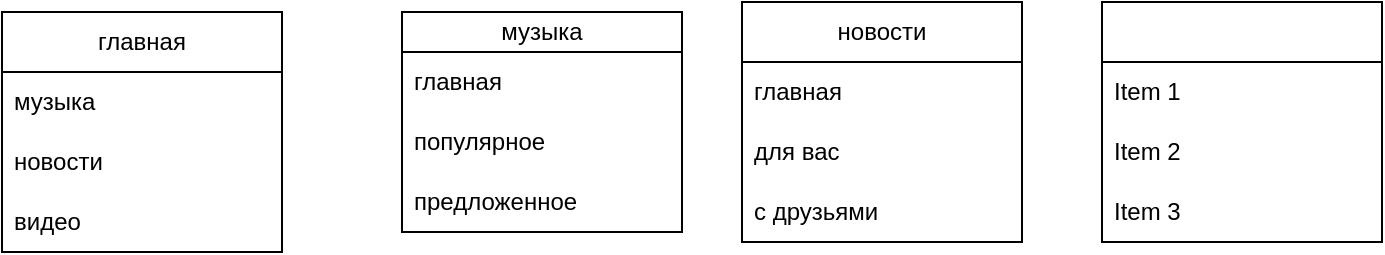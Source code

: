 <mxfile version="24.2.2" type="github">
  <diagram name="Страница — 1" id="sZy3e_lb9Dm8Uc_xsRiK">
    <mxGraphModel dx="1386" dy="791" grid="1" gridSize="10" guides="1" tooltips="1" connect="1" arrows="1" fold="1" page="1" pageScale="1" pageWidth="827" pageHeight="1169" math="0" shadow="0">
      <root>
        <mxCell id="0" />
        <mxCell id="1" parent="0" />
        <mxCell id="pZ31fP2sA7G15SQmY9cT-3" value="главная" style="swimlane;fontStyle=0;childLayout=stackLayout;horizontal=1;startSize=30;horizontalStack=0;resizeParent=1;resizeParentMax=0;resizeLast=0;collapsible=1;marginBottom=0;whiteSpace=wrap;html=1;" vertex="1" parent="1">
          <mxGeometry x="110" y="130" width="140" height="120" as="geometry" />
        </mxCell>
        <mxCell id="pZ31fP2sA7G15SQmY9cT-4" value="музыка" style="text;strokeColor=none;fillColor=none;align=left;verticalAlign=middle;spacingLeft=4;spacingRight=4;overflow=hidden;points=[[0,0.5],[1,0.5]];portConstraint=eastwest;rotatable=0;whiteSpace=wrap;html=1;" vertex="1" parent="pZ31fP2sA7G15SQmY9cT-3">
          <mxGeometry y="30" width="140" height="30" as="geometry" />
        </mxCell>
        <mxCell id="pZ31fP2sA7G15SQmY9cT-5" value="новости" style="text;strokeColor=none;fillColor=none;align=left;verticalAlign=middle;spacingLeft=4;spacingRight=4;overflow=hidden;points=[[0,0.5],[1,0.5]];portConstraint=eastwest;rotatable=0;whiteSpace=wrap;html=1;" vertex="1" parent="pZ31fP2sA7G15SQmY9cT-3">
          <mxGeometry y="60" width="140" height="30" as="geometry" />
        </mxCell>
        <mxCell id="pZ31fP2sA7G15SQmY9cT-6" value="видео" style="text;strokeColor=none;fillColor=none;align=left;verticalAlign=middle;spacingLeft=4;spacingRight=4;overflow=hidden;points=[[0,0.5],[1,0.5]];portConstraint=eastwest;rotatable=0;whiteSpace=wrap;html=1;" vertex="1" parent="pZ31fP2sA7G15SQmY9cT-3">
          <mxGeometry y="90" width="140" height="30" as="geometry" />
        </mxCell>
        <mxCell id="pZ31fP2sA7G15SQmY9cT-7" value="музыка" style="swimlane;fontStyle=0;childLayout=stackLayout;horizontal=1;startSize=20;horizontalStack=0;resizeParent=1;resizeParentMax=0;resizeLast=0;collapsible=1;marginBottom=0;whiteSpace=wrap;html=1;" vertex="1" parent="1">
          <mxGeometry x="310" y="130" width="140" height="110" as="geometry" />
        </mxCell>
        <mxCell id="pZ31fP2sA7G15SQmY9cT-8" value="главная" style="text;strokeColor=none;fillColor=none;align=left;verticalAlign=middle;spacingLeft=4;spacingRight=4;overflow=hidden;points=[[0,0.5],[1,0.5]];portConstraint=eastwest;rotatable=0;whiteSpace=wrap;html=1;" vertex="1" parent="pZ31fP2sA7G15SQmY9cT-7">
          <mxGeometry y="20" width="140" height="30" as="geometry" />
        </mxCell>
        <mxCell id="pZ31fP2sA7G15SQmY9cT-9" value="популярное" style="text;strokeColor=none;fillColor=none;align=left;verticalAlign=middle;spacingLeft=4;spacingRight=4;overflow=hidden;points=[[0,0.5],[1,0.5]];portConstraint=eastwest;rotatable=0;whiteSpace=wrap;html=1;" vertex="1" parent="pZ31fP2sA7G15SQmY9cT-7">
          <mxGeometry y="50" width="140" height="30" as="geometry" />
        </mxCell>
        <mxCell id="pZ31fP2sA7G15SQmY9cT-10" value="предложенное" style="text;strokeColor=none;fillColor=none;align=left;verticalAlign=middle;spacingLeft=4;spacingRight=4;overflow=hidden;points=[[0,0.5],[1,0.5]];portConstraint=eastwest;rotatable=0;whiteSpace=wrap;html=1;" vertex="1" parent="pZ31fP2sA7G15SQmY9cT-7">
          <mxGeometry y="80" width="140" height="30" as="geometry" />
        </mxCell>
        <mxCell id="pZ31fP2sA7G15SQmY9cT-11" value="новости" style="swimlane;fontStyle=0;childLayout=stackLayout;horizontal=1;startSize=30;horizontalStack=0;resizeParent=1;resizeParentMax=0;resizeLast=0;collapsible=1;marginBottom=0;whiteSpace=wrap;html=1;" vertex="1" parent="1">
          <mxGeometry x="480" y="125" width="140" height="120" as="geometry" />
        </mxCell>
        <mxCell id="pZ31fP2sA7G15SQmY9cT-12" value="главная" style="text;strokeColor=none;fillColor=none;align=left;verticalAlign=middle;spacingLeft=4;spacingRight=4;overflow=hidden;points=[[0,0.5],[1,0.5]];portConstraint=eastwest;rotatable=0;whiteSpace=wrap;html=1;" vertex="1" parent="pZ31fP2sA7G15SQmY9cT-11">
          <mxGeometry y="30" width="140" height="30" as="geometry" />
        </mxCell>
        <mxCell id="pZ31fP2sA7G15SQmY9cT-13" value="для вас" style="text;strokeColor=none;fillColor=none;align=left;verticalAlign=middle;spacingLeft=4;spacingRight=4;overflow=hidden;points=[[0,0.5],[1,0.5]];portConstraint=eastwest;rotatable=0;whiteSpace=wrap;html=1;" vertex="1" parent="pZ31fP2sA7G15SQmY9cT-11">
          <mxGeometry y="60" width="140" height="30" as="geometry" />
        </mxCell>
        <mxCell id="pZ31fP2sA7G15SQmY9cT-14" value="с друзьями" style="text;strokeColor=none;fillColor=none;align=left;verticalAlign=middle;spacingLeft=4;spacingRight=4;overflow=hidden;points=[[0,0.5],[1,0.5]];portConstraint=eastwest;rotatable=0;whiteSpace=wrap;html=1;" vertex="1" parent="pZ31fP2sA7G15SQmY9cT-11">
          <mxGeometry y="90" width="140" height="30" as="geometry" />
        </mxCell>
        <mxCell id="pZ31fP2sA7G15SQmY9cT-15" value="" style="swimlane;fontStyle=0;childLayout=stackLayout;horizontal=1;startSize=30;horizontalStack=0;resizeParent=1;resizeParentMax=0;resizeLast=0;collapsible=1;marginBottom=0;whiteSpace=wrap;html=1;" vertex="1" parent="1">
          <mxGeometry x="660" y="125" width="140" height="120" as="geometry" />
        </mxCell>
        <mxCell id="pZ31fP2sA7G15SQmY9cT-16" value="Item 1" style="text;strokeColor=none;fillColor=none;align=left;verticalAlign=middle;spacingLeft=4;spacingRight=4;overflow=hidden;points=[[0,0.5],[1,0.5]];portConstraint=eastwest;rotatable=0;whiteSpace=wrap;html=1;" vertex="1" parent="pZ31fP2sA7G15SQmY9cT-15">
          <mxGeometry y="30" width="140" height="30" as="geometry" />
        </mxCell>
        <mxCell id="pZ31fP2sA7G15SQmY9cT-17" value="Item 2" style="text;strokeColor=none;fillColor=none;align=left;verticalAlign=middle;spacingLeft=4;spacingRight=4;overflow=hidden;points=[[0,0.5],[1,0.5]];portConstraint=eastwest;rotatable=0;whiteSpace=wrap;html=1;" vertex="1" parent="pZ31fP2sA7G15SQmY9cT-15">
          <mxGeometry y="60" width="140" height="30" as="geometry" />
        </mxCell>
        <mxCell id="pZ31fP2sA7G15SQmY9cT-18" value="Item 3" style="text;strokeColor=none;fillColor=none;align=left;verticalAlign=middle;spacingLeft=4;spacingRight=4;overflow=hidden;points=[[0,0.5],[1,0.5]];portConstraint=eastwest;rotatable=0;whiteSpace=wrap;html=1;" vertex="1" parent="pZ31fP2sA7G15SQmY9cT-15">
          <mxGeometry y="90" width="140" height="30" as="geometry" />
        </mxCell>
      </root>
    </mxGraphModel>
  </diagram>
</mxfile>
